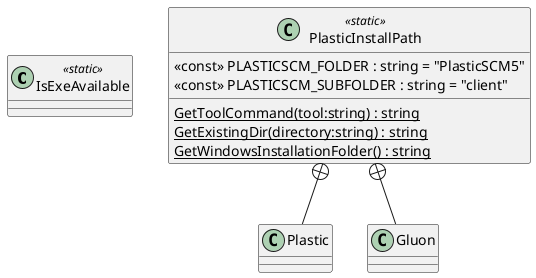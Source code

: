 @startuml
class IsExeAvailable <<static>> {
}
class PlasticInstallPath <<static>> {
    {static} GetToolCommand(tool:string) : string
    {static} GetExistingDir(directory:string) : string
    {static} GetWindowsInstallationFolder() : string
    <<const>> PLASTICSCM_FOLDER : string = "PlasticSCM5"
    <<const>> PLASTICSCM_SUBFOLDER : string = "client"
}
class Plastic {
}
class Gluon {
}
PlasticInstallPath +-- Plastic
PlasticInstallPath +-- Gluon
@enduml
